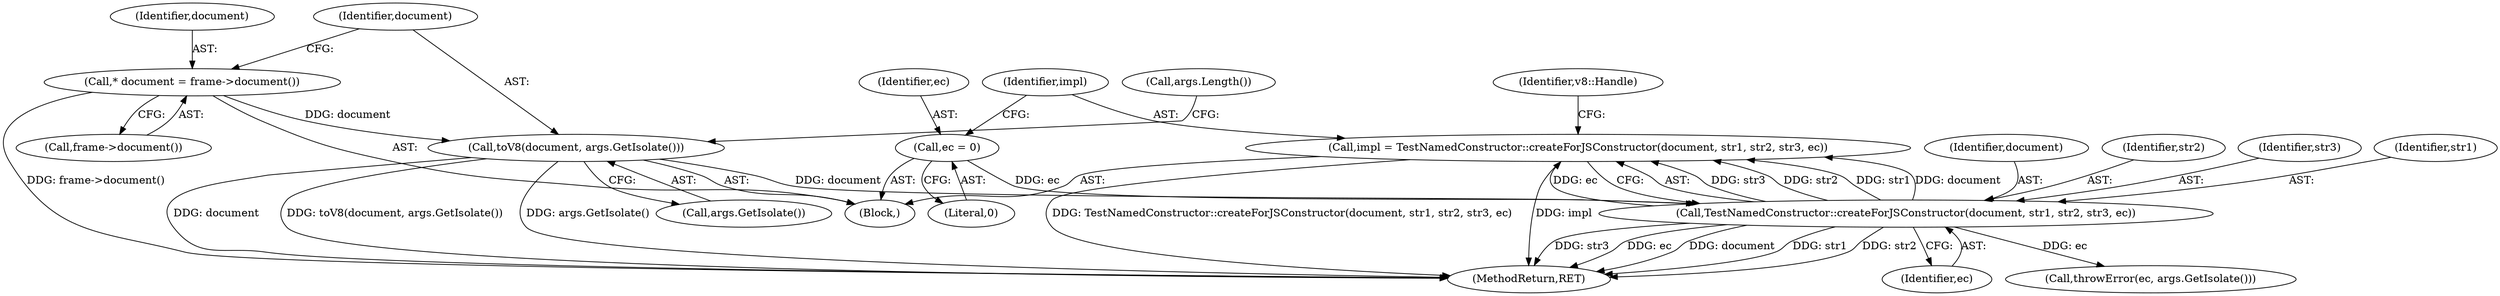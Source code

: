 digraph "0_Chrome_e9372a1bfd3588a80fcf49aa07321f0971dd6091_9@API" {
"1000147" [label="(Call,impl = TestNamedConstructor::createForJSConstructor(document, str1, str2, str3, ec))"];
"1000149" [label="(Call,TestNamedConstructor::createForJSConstructor(document, str1, str2, str3, ec))"];
"1000133" [label="(Call,toV8(document, args.GetIsolate()))"];
"1000130" [label="(Call,* document = frame->document())"];
"1000143" [label="(Call,ec = 0)"];
"1000130" [label="(Call,* document = frame->document())"];
"1000131" [label="(Identifier,document)"];
"1000145" [label="(Literal,0)"];
"1000150" [label="(Identifier,document)"];
"1000144" [label="(Identifier,ec)"];
"1000177" [label="(MethodReturn,RET)"];
"1000152" [label="(Identifier,str2)"];
"1000147" [label="(Call,impl = TestNamedConstructor::createForJSConstructor(document, str1, str2, str3, ec))"];
"1000143" [label="(Call,ec = 0)"];
"1000134" [label="(Identifier,document)"];
"1000148" [label="(Identifier,impl)"];
"1000138" [label="(Call,args.Length())"];
"1000132" [label="(Call,frame->document())"];
"1000135" [label="(Call,args.GetIsolate())"];
"1000174" [label="(Call,throwError(ec, args.GetIsolate()))"];
"1000157" [label="(Identifier,v8::Handle)"];
"1000153" [label="(Identifier,str3)"];
"1000149" [label="(Call,TestNamedConstructor::createForJSConstructor(document, str1, str2, str3, ec))"];
"1000151" [label="(Identifier,str1)"];
"1000154" [label="(Identifier,ec)"];
"1000133" [label="(Call,toV8(document, args.GetIsolate()))"];
"1000102" [label="(Block,)"];
"1000147" -> "1000102"  [label="AST: "];
"1000147" -> "1000149"  [label="CFG: "];
"1000148" -> "1000147"  [label="AST: "];
"1000149" -> "1000147"  [label="AST: "];
"1000157" -> "1000147"  [label="CFG: "];
"1000147" -> "1000177"  [label="DDG: TestNamedConstructor::createForJSConstructor(document, str1, str2, str3, ec)"];
"1000147" -> "1000177"  [label="DDG: impl"];
"1000149" -> "1000147"  [label="DDG: str3"];
"1000149" -> "1000147"  [label="DDG: str2"];
"1000149" -> "1000147"  [label="DDG: str1"];
"1000149" -> "1000147"  [label="DDG: document"];
"1000149" -> "1000147"  [label="DDG: ec"];
"1000149" -> "1000154"  [label="CFG: "];
"1000150" -> "1000149"  [label="AST: "];
"1000151" -> "1000149"  [label="AST: "];
"1000152" -> "1000149"  [label="AST: "];
"1000153" -> "1000149"  [label="AST: "];
"1000154" -> "1000149"  [label="AST: "];
"1000149" -> "1000177"  [label="DDG: str3"];
"1000149" -> "1000177"  [label="DDG: ec"];
"1000149" -> "1000177"  [label="DDG: document"];
"1000149" -> "1000177"  [label="DDG: str1"];
"1000149" -> "1000177"  [label="DDG: str2"];
"1000133" -> "1000149"  [label="DDG: document"];
"1000143" -> "1000149"  [label="DDG: ec"];
"1000149" -> "1000174"  [label="DDG: ec"];
"1000133" -> "1000102"  [label="AST: "];
"1000133" -> "1000135"  [label="CFG: "];
"1000134" -> "1000133"  [label="AST: "];
"1000135" -> "1000133"  [label="AST: "];
"1000138" -> "1000133"  [label="CFG: "];
"1000133" -> "1000177"  [label="DDG: document"];
"1000133" -> "1000177"  [label="DDG: toV8(document, args.GetIsolate())"];
"1000133" -> "1000177"  [label="DDG: args.GetIsolate()"];
"1000130" -> "1000133"  [label="DDG: document"];
"1000130" -> "1000102"  [label="AST: "];
"1000130" -> "1000132"  [label="CFG: "];
"1000131" -> "1000130"  [label="AST: "];
"1000132" -> "1000130"  [label="AST: "];
"1000134" -> "1000130"  [label="CFG: "];
"1000130" -> "1000177"  [label="DDG: frame->document()"];
"1000143" -> "1000102"  [label="AST: "];
"1000143" -> "1000145"  [label="CFG: "];
"1000144" -> "1000143"  [label="AST: "];
"1000145" -> "1000143"  [label="AST: "];
"1000148" -> "1000143"  [label="CFG: "];
}
